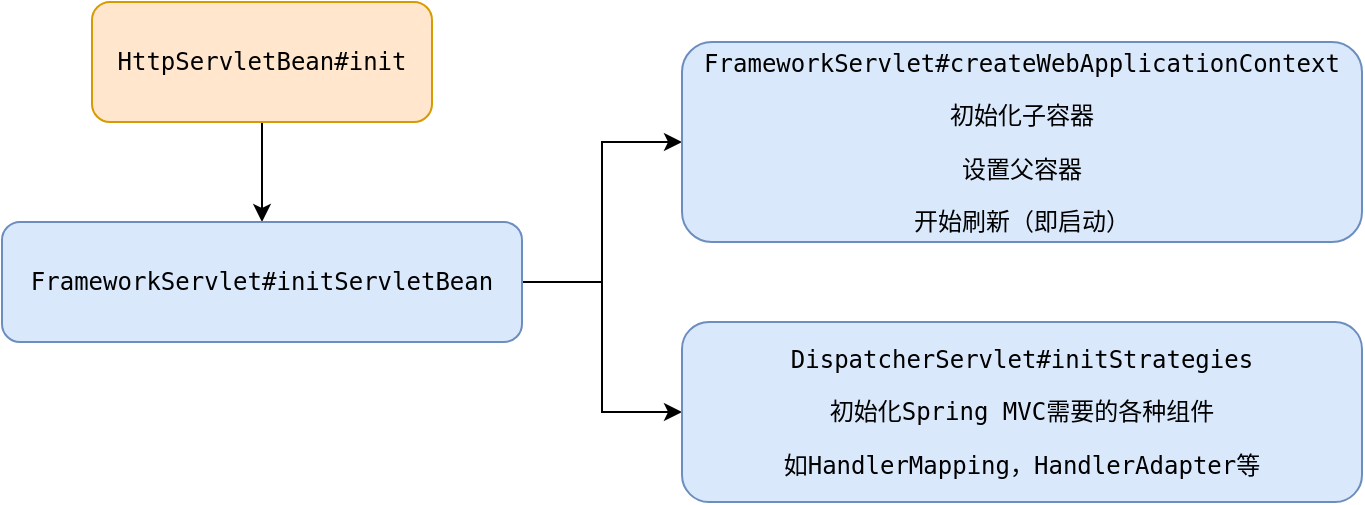 <mxfile version="14.4.9" type="github">
  <diagram id="XwFszQ020oqTxcjHKegX" name="Page-1">
    <mxGraphModel dx="946" dy="536" grid="1" gridSize="10" guides="1" tooltips="1" connect="1" arrows="1" fold="1" page="1" pageScale="1" pageWidth="827" pageHeight="1169" math="0" shadow="0">
      <root>
        <mxCell id="0" />
        <mxCell id="1" parent="0" />
        <mxCell id="Lm-XdE_3oOtvqwFQbKPA-5" value="" style="edgeStyle=orthogonalEdgeStyle;rounded=0;orthogonalLoop=1;jettySize=auto;html=1;" edge="1" parent="1" source="Lm-XdE_3oOtvqwFQbKPA-1" target="Lm-XdE_3oOtvqwFQbKPA-2">
          <mxGeometry relative="1" as="geometry" />
        </mxCell>
        <mxCell id="Lm-XdE_3oOtvqwFQbKPA-1" value="&lt;pre&gt;HttpServletBean#init&lt;/pre&gt;" style="rounded=1;whiteSpace=wrap;html=1;fillColor=#ffe6cc;strokeColor=#d79b00;" vertex="1" parent="1">
          <mxGeometry x="195" y="120" width="170" height="60" as="geometry" />
        </mxCell>
        <mxCell id="Lm-XdE_3oOtvqwFQbKPA-6" style="edgeStyle=orthogonalEdgeStyle;rounded=0;orthogonalLoop=1;jettySize=auto;html=1;entryX=0;entryY=0.5;entryDx=0;entryDy=0;" edge="1" parent="1" source="Lm-XdE_3oOtvqwFQbKPA-2" target="Lm-XdE_3oOtvqwFQbKPA-3">
          <mxGeometry relative="1" as="geometry" />
        </mxCell>
        <mxCell id="Lm-XdE_3oOtvqwFQbKPA-7" style="edgeStyle=orthogonalEdgeStyle;rounded=0;orthogonalLoop=1;jettySize=auto;html=1;exitX=1;exitY=0.5;exitDx=0;exitDy=0;entryX=0;entryY=0.5;entryDx=0;entryDy=0;" edge="1" parent="1" source="Lm-XdE_3oOtvqwFQbKPA-2" target="Lm-XdE_3oOtvqwFQbKPA-4">
          <mxGeometry relative="1" as="geometry" />
        </mxCell>
        <mxCell id="Lm-XdE_3oOtvqwFQbKPA-2" value="&lt;pre&gt;FrameworkServlet#initServletBean&lt;/pre&gt;" style="rounded=1;whiteSpace=wrap;html=1;fillColor=#dae8fc;strokeColor=#6c8ebf;" vertex="1" parent="1">
          <mxGeometry x="150" y="230" width="260" height="60" as="geometry" />
        </mxCell>
        <mxCell id="Lm-XdE_3oOtvqwFQbKPA-3" value="&lt;pre&gt;FrameworkServlet#createWebApplicationContext&lt;/pre&gt;&lt;pre&gt;初始化子容器&lt;/pre&gt;&lt;pre&gt;设置父容器&lt;/pre&gt;&lt;pre&gt;开始刷新（即启动）&lt;/pre&gt;" style="rounded=1;whiteSpace=wrap;html=1;fillColor=#dae8fc;strokeColor=#6c8ebf;" vertex="1" parent="1">
          <mxGeometry x="490" y="140" width="340" height="100" as="geometry" />
        </mxCell>
        <mxCell id="Lm-XdE_3oOtvqwFQbKPA-4" value="&lt;pre&gt;DispatcherServlet#initStrategies&lt;/pre&gt;&lt;pre&gt;初始化Spring MVC需要的各种组件&lt;/pre&gt;&lt;pre&gt;如HandlerMapping，HandlerAdapter等&lt;/pre&gt;" style="rounded=1;whiteSpace=wrap;html=1;fillColor=#dae8fc;strokeColor=#6c8ebf;" vertex="1" parent="1">
          <mxGeometry x="490" y="280" width="340" height="90" as="geometry" />
        </mxCell>
      </root>
    </mxGraphModel>
  </diagram>
</mxfile>
